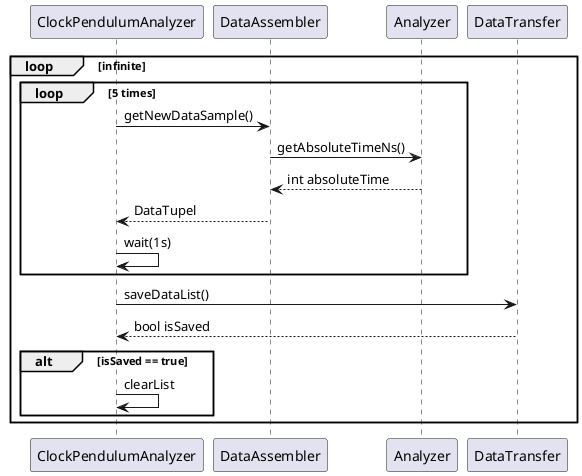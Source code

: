 @startuml

''save data
loop infinite
    loop 5 times
        ClockPendulumAnalyzer -> DataAssembler : getNewDataSample()
        DataAssembler -> Analyzer : getAbsoluteTimeNs()
        DataAssembler <-- Analyzer : int absoluteTime
        ClockPendulumAnalyzer <-- DataAssembler : DataTupel
        ClockPendulumAnalyzer -> ClockPendulumAnalyzer : wait(1s)
    end

    ClockPendulumAnalyzer -> DataTransfer : saveDataList()
    ClockPendulumAnalyzer <-- DataTransfer : bool isSaved
    alt isSaved == true
        ClockPendulumAnalyzer -> ClockPendulumAnalyzer : clearList
    end
end

@enduml
